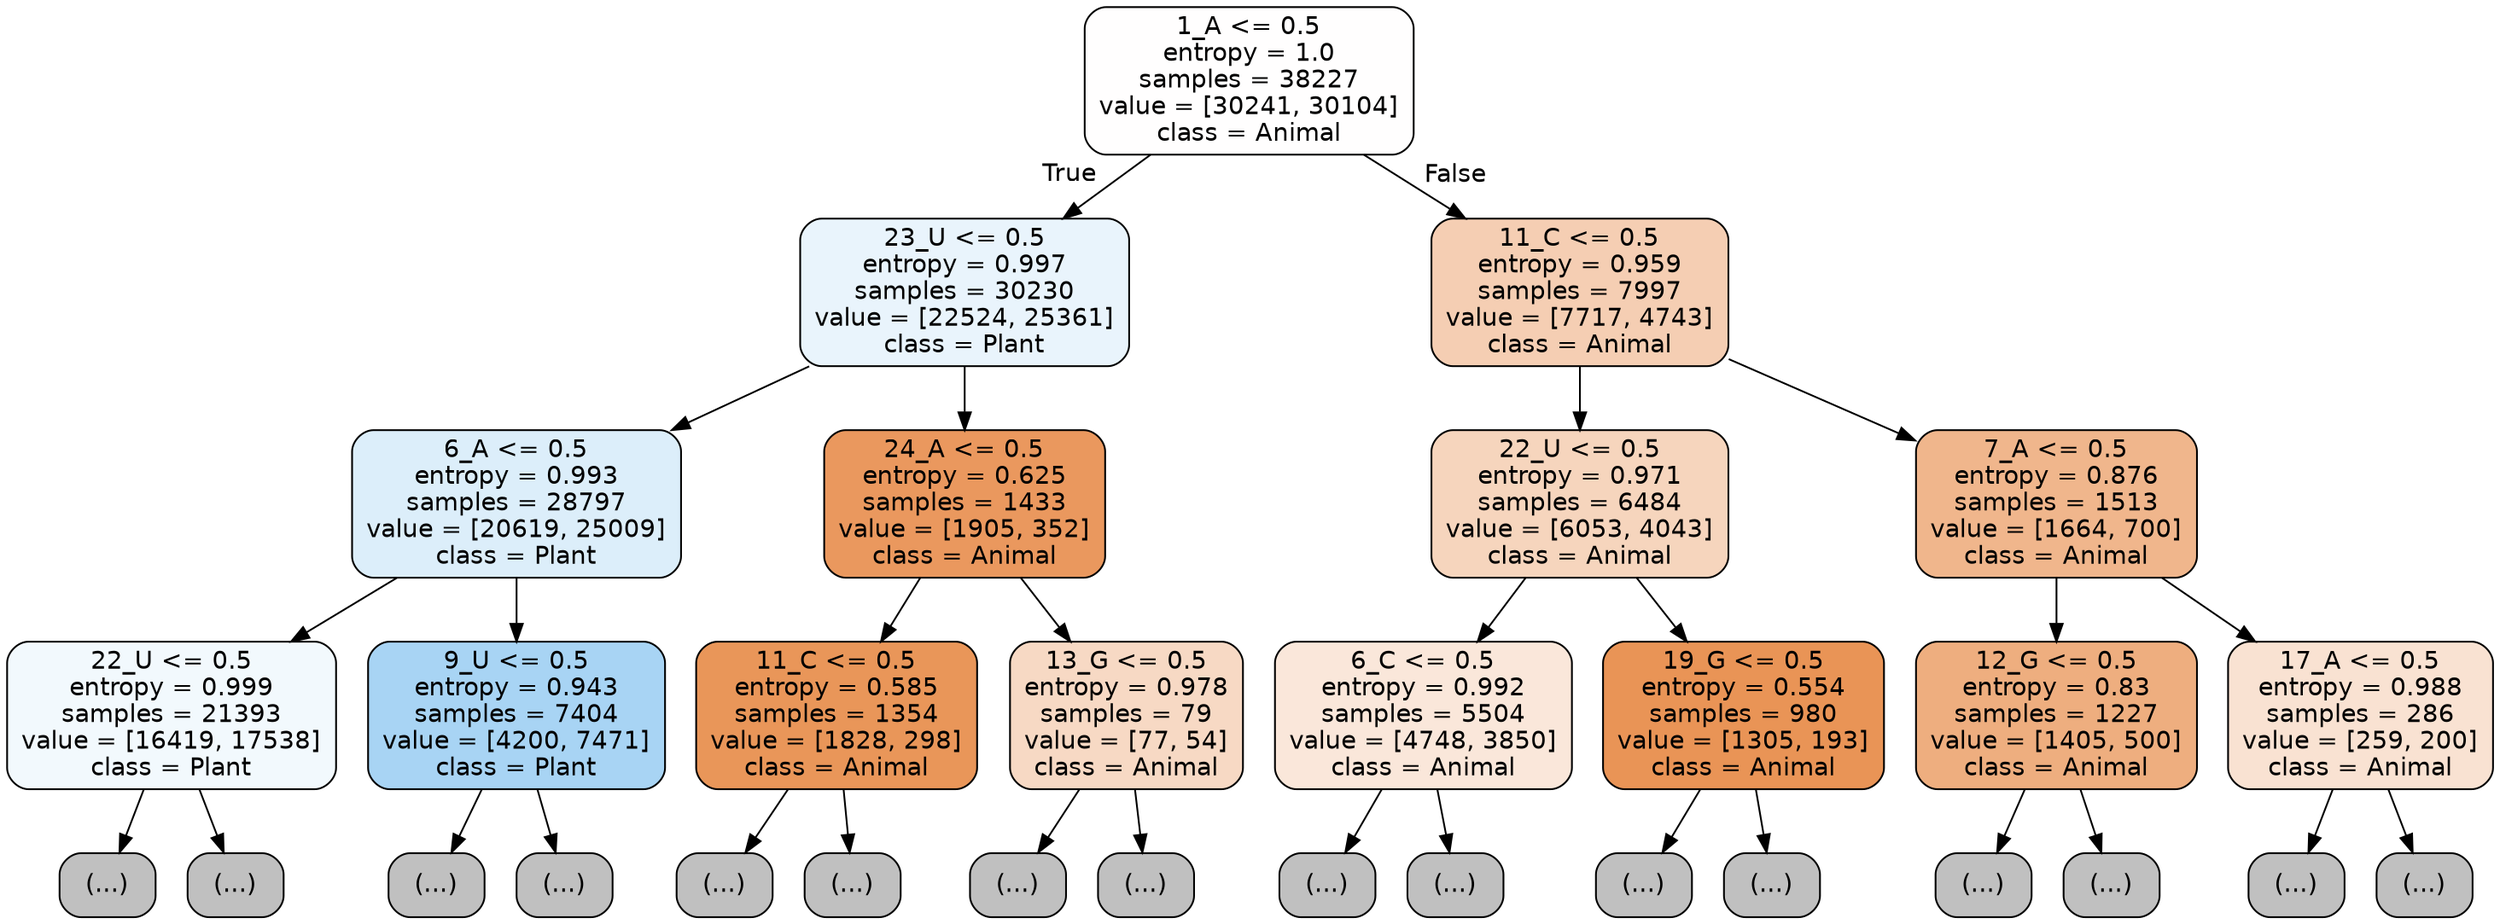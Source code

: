 digraph Tree {
node [shape=box, style="filled, rounded", color="black", fontname="helvetica"] ;
edge [fontname="helvetica"] ;
0 [label="1_A <= 0.5\nentropy = 1.0\nsamples = 38227\nvalue = [30241, 30104]\nclass = Animal", fillcolor="#fffefe"] ;
1 [label="23_U <= 0.5\nentropy = 0.997\nsamples = 30230\nvalue = [22524, 25361]\nclass = Plant", fillcolor="#e9f4fc"] ;
0 -> 1 [labeldistance=2.5, labelangle=45, headlabel="True"] ;
2 [label="6_A <= 0.5\nentropy = 0.993\nsamples = 28797\nvalue = [20619, 25009]\nclass = Plant", fillcolor="#dceefa"] ;
1 -> 2 ;
3 [label="22_U <= 0.5\nentropy = 0.999\nsamples = 21393\nvalue = [16419, 17538]\nclass = Plant", fillcolor="#f2f9fd"] ;
2 -> 3 ;
4 [label="(...)", fillcolor="#C0C0C0"] ;
3 -> 4 ;
8321 [label="(...)", fillcolor="#C0C0C0"] ;
3 -> 8321 ;
9400 [label="9_U <= 0.5\nentropy = 0.943\nsamples = 7404\nvalue = [4200, 7471]\nclass = Plant", fillcolor="#a8d4f4"] ;
2 -> 9400 ;
9401 [label="(...)", fillcolor="#C0C0C0"] ;
9400 -> 9401 ;
11546 [label="(...)", fillcolor="#C0C0C0"] ;
9400 -> 11546 ;
12347 [label="24_A <= 0.5\nentropy = 0.625\nsamples = 1433\nvalue = [1905, 352]\nclass = Animal", fillcolor="#ea985e"] ;
1 -> 12347 ;
12348 [label="11_C <= 0.5\nentropy = 0.585\nsamples = 1354\nvalue = [1828, 298]\nclass = Animal", fillcolor="#e99659"] ;
12347 -> 12348 ;
12349 [label="(...)", fillcolor="#C0C0C0"] ;
12348 -> 12349 ;
12718 [label="(...)", fillcolor="#C0C0C0"] ;
12348 -> 12718 ;
12837 [label="13_G <= 0.5\nentropy = 0.978\nsamples = 79\nvalue = [77, 54]\nclass = Animal", fillcolor="#f7d9c4"] ;
12347 -> 12837 ;
12838 [label="(...)", fillcolor="#C0C0C0"] ;
12837 -> 12838 ;
12881 [label="(...)", fillcolor="#C0C0C0"] ;
12837 -> 12881 ;
12890 [label="11_C <= 0.5\nentropy = 0.959\nsamples = 7997\nvalue = [7717, 4743]\nclass = Animal", fillcolor="#f5ceb3"] ;
0 -> 12890 [labeldistance=2.5, labelangle=-45, headlabel="False"] ;
12891 [label="22_U <= 0.5\nentropy = 0.971\nsamples = 6484\nvalue = [6053, 4043]\nclass = Animal", fillcolor="#f6d5bd"] ;
12890 -> 12891 ;
12892 [label="6_C <= 0.5\nentropy = 0.992\nsamples = 5504\nvalue = [4748, 3850]\nclass = Animal", fillcolor="#fae7da"] ;
12891 -> 12892 ;
12893 [label="(...)", fillcolor="#C0C0C0"] ;
12892 -> 12893 ;
15104 [label="(...)", fillcolor="#C0C0C0"] ;
12892 -> 15104 ;
15737 [label="19_G <= 0.5\nentropy = 0.554\nsamples = 980\nvalue = [1305, 193]\nclass = Animal", fillcolor="#e99456"] ;
12891 -> 15737 ;
15738 [label="(...)", fillcolor="#C0C0C0"] ;
15737 -> 15738 ;
15939 [label="(...)", fillcolor="#C0C0C0"] ;
15737 -> 15939 ;
16072 [label="7_A <= 0.5\nentropy = 0.876\nsamples = 1513\nvalue = [1664, 700]\nclass = Animal", fillcolor="#f0b68c"] ;
12890 -> 16072 ;
16073 [label="12_G <= 0.5\nentropy = 0.83\nsamples = 1227\nvalue = [1405, 500]\nclass = Animal", fillcolor="#eeae7f"] ;
16072 -> 16073 ;
16074 [label="(...)", fillcolor="#C0C0C0"] ;
16073 -> 16074 ;
16587 [label="(...)", fillcolor="#C0C0C0"] ;
16073 -> 16587 ;
16694 [label="17_A <= 0.5\nentropy = 0.988\nsamples = 286\nvalue = [259, 200]\nclass = Animal", fillcolor="#f9e2d2"] ;
16072 -> 16694 ;
16695 [label="(...)", fillcolor="#C0C0C0"] ;
16694 -> 16695 ;
16862 [label="(...)", fillcolor="#C0C0C0"] ;
16694 -> 16862 ;
}